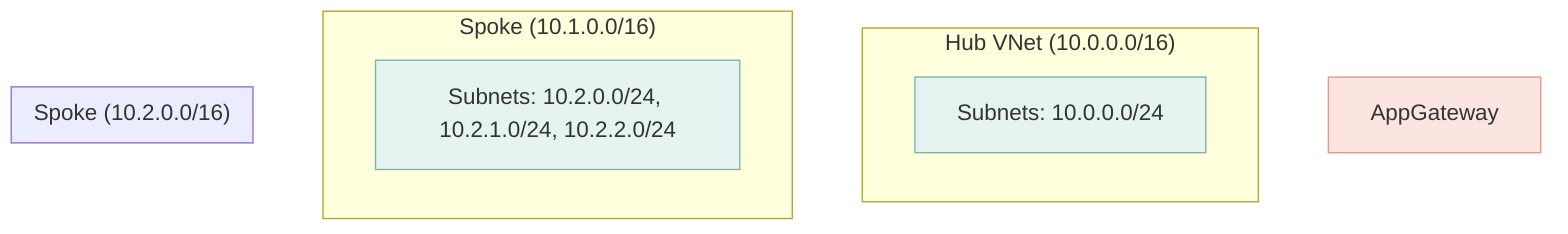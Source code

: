 flowchart TB
%% Region: japaneast
subgraph hub["Hub VNet (10.0.0.0/16)"]
  hub-infra["Subnets: 10.0.0.0/24"]:::net
end
subgraph spoke-web["Spoke (10.1.0.0/16)"]
  pub["Subnets: 10.1.0.0/24, 10.1.1.0/24, 10.1.2.0/24"]:::net
end
subgraph spoke-dr["Spoke (10.2.0.0/16)"]
  pub["Subnets: 10.2.0.0/24, 10.2.1.0/24, 10.2.2.0/24"]:::net
end
  undefined["AzureFirewall"]:::sec
  undefined["VPNGateway"]:::appc
  undefined["ExpressRoute"]:::appc
  undefined["AppService"]:::appc
  undefined["AKS"]:::appc
  undefined["CosmosDB"]:::appc
  undefined["Storage"]:::data
  undefined["TrafficManager"]:::appc
  undefined["AppGateway"]:::sec
  undefined["AppGateway"]:::sec
classDef net fill:#E6F4F1,stroke:#7FB3AE;
classDef sec fill:#FCE5E1,stroke:#E39A8A;
classDef appc fill:#EAE7FF,stroke:#A79BEA;
classDef data fill:#FFF3C4,stroke:#E2C35A;
classDef keyv fill:#F2F2F2,stroke:#BBBBBB;
classDef pe fill:#E7F0FF,stroke:#89A6E8;
classDef peerNote fill:#fff,stroke:#bbb,stroke-dasharray: 2 2;
classDef note fill:#fff,stroke:#bbb,stroke-dasharray: 3 3;